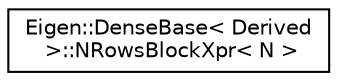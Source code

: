 digraph "Graphical Class Hierarchy"
{
  edge [fontname="Helvetica",fontsize="10",labelfontname="Helvetica",labelfontsize="10"];
  node [fontname="Helvetica",fontsize="10",shape=record];
  rankdir="LR";
  Node1 [label="Eigen::DenseBase\< Derived\l \>::NRowsBlockXpr\< N \>",height=0.2,width=0.4,color="black", fillcolor="white", style="filled",URL="$struct_eigen_1_1_dense_base_1_1_n_rows_block_xpr.html"];
}
